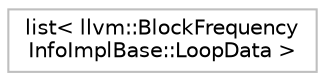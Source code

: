 digraph "Graphical Class Hierarchy"
{
 // LATEX_PDF_SIZE
  bgcolor="transparent";
  edge [fontname="Helvetica",fontsize="10",labelfontname="Helvetica",labelfontsize="10"];
  node [fontname="Helvetica",fontsize="10",shape=record];
  rankdir="LR";
  Node0 [label="list\< llvm::BlockFrequency\lInfoImplBase::LoopData \>",height=0.2,width=0.4,color="grey75",tooltip=" "];
}
